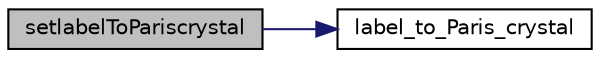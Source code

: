 digraph "setlabelToPariscrystal"
{
 // LATEX_PDF_SIZE
  edge [fontname="Helvetica",fontsize="10",labelfontname="Helvetica",labelfontsize="10"];
  node [fontname="Helvetica",fontsize="10",shape=record];
  rankdir="LR";
  Node1 [label="setlabelToPariscrystal",height=0.2,width=0.4,color="black", fillcolor="grey75", style="filled", fontcolor="black",tooltip=" "];
  Node1 -> Node2 [color="midnightblue",fontsize="10",style="solid",fontname="Helvetica"];
  Node2 [label="label_to_Paris_crystal",height=0.2,width=0.4,color="black", fillcolor="white", style="filled",URL="$utils_8hpp.html#a21149447efb9489a0035b37f8edb79fb",tooltip=" "];
}
